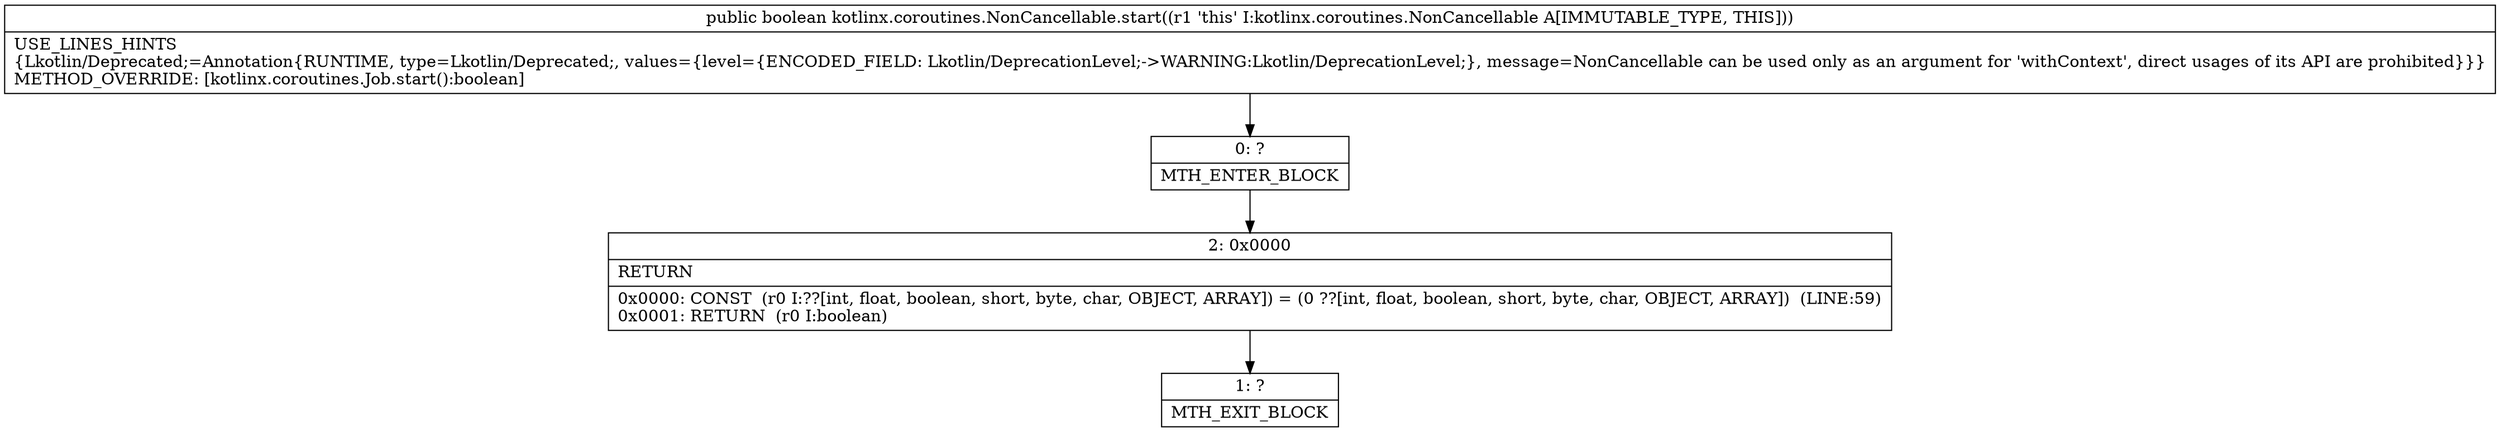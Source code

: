 digraph "CFG forkotlinx.coroutines.NonCancellable.start()Z" {
Node_0 [shape=record,label="{0\:\ ?|MTH_ENTER_BLOCK\l}"];
Node_2 [shape=record,label="{2\:\ 0x0000|RETURN\l|0x0000: CONST  (r0 I:??[int, float, boolean, short, byte, char, OBJECT, ARRAY]) = (0 ??[int, float, boolean, short, byte, char, OBJECT, ARRAY])  (LINE:59)\l0x0001: RETURN  (r0 I:boolean) \l}"];
Node_1 [shape=record,label="{1\:\ ?|MTH_EXIT_BLOCK\l}"];
MethodNode[shape=record,label="{public boolean kotlinx.coroutines.NonCancellable.start((r1 'this' I:kotlinx.coroutines.NonCancellable A[IMMUTABLE_TYPE, THIS]))  | USE_LINES_HINTS\l\{Lkotlin\/Deprecated;=Annotation\{RUNTIME, type=Lkotlin\/Deprecated;, values=\{level=\{ENCODED_FIELD: Lkotlin\/DeprecationLevel;\-\>WARNING:Lkotlin\/DeprecationLevel;\}, message=NonCancellable can be used only as an argument for 'withContext', direct usages of its API are prohibited\}\}\}\lMETHOD_OVERRIDE: [kotlinx.coroutines.Job.start():boolean]\l}"];
MethodNode -> Node_0;Node_0 -> Node_2;
Node_2 -> Node_1;
}

